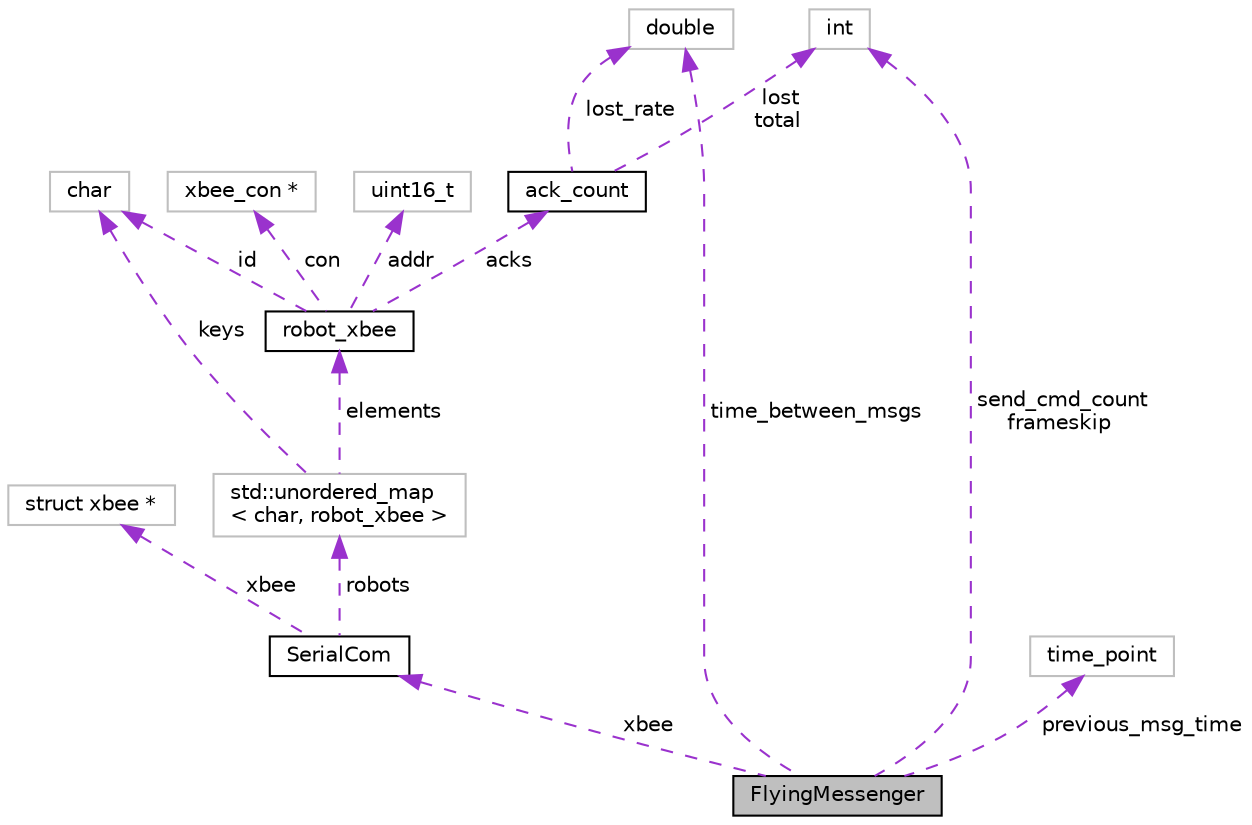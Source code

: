digraph "FlyingMessenger"
{
 // INTERACTIVE_SVG=YES
  edge [fontname="Helvetica",fontsize="10",labelfontname="Helvetica",labelfontsize="10"];
  node [fontname="Helvetica",fontsize="10",shape=record];
  Node1 [label="FlyingMessenger",height=0.2,width=0.4,color="black", fillcolor="grey75", style="filled", fontcolor="black"];
  Node2 -> Node1 [dir="back",color="darkorchid3",fontsize="10",style="dashed",label=" xbee" ,fontname="Helvetica"];
  Node2 [label="SerialCom",height=0.2,width=0.4,color="black", fillcolor="white", style="filled",URL="$class_serial_com.html"];
  Node3 -> Node2 [dir="back",color="darkorchid3",fontsize="10",style="dashed",label=" xbee" ,fontname="Helvetica"];
  Node3 [label="struct xbee *",height=0.2,width=0.4,color="grey75", fillcolor="white", style="filled"];
  Node4 -> Node2 [dir="back",color="darkorchid3",fontsize="10",style="dashed",label=" robots" ,fontname="Helvetica"];
  Node4 [label="std::unordered_map\l\< char, robot_xbee \>",height=0.2,width=0.4,color="grey75", fillcolor="white", style="filled"];
  Node5 -> Node4 [dir="back",color="darkorchid3",fontsize="10",style="dashed",label=" keys" ,fontname="Helvetica"];
  Node5 [label="char",height=0.2,width=0.4,color="grey75", fillcolor="white", style="filled"];
  Node6 -> Node4 [dir="back",color="darkorchid3",fontsize="10",style="dashed",label=" elements" ,fontname="Helvetica"];
  Node6 [label="robot_xbee",height=0.2,width=0.4,color="black", fillcolor="white", style="filled",URL="$structrobot__xbee.html"];
  Node7 -> Node6 [dir="back",color="darkorchid3",fontsize="10",style="dashed",label=" con" ,fontname="Helvetica"];
  Node7 [label="xbee_con *",height=0.2,width=0.4,color="grey75", fillcolor="white", style="filled"];
  Node8 -> Node6 [dir="back",color="darkorchid3",fontsize="10",style="dashed",label=" addr" ,fontname="Helvetica"];
  Node8 [label="uint16_t",height=0.2,width=0.4,color="grey75", fillcolor="white", style="filled"];
  Node5 -> Node6 [dir="back",color="darkorchid3",fontsize="10",style="dashed",label=" id" ,fontname="Helvetica"];
  Node9 -> Node6 [dir="back",color="darkorchid3",fontsize="10",style="dashed",label=" acks" ,fontname="Helvetica"];
  Node9 [label="ack_count",height=0.2,width=0.4,color="black", fillcolor="white", style="filled",URL="$structack__count.html"];
  Node10 -> Node9 [dir="back",color="darkorchid3",fontsize="10",style="dashed",label=" lost_rate" ,fontname="Helvetica"];
  Node10 [label="double",height=0.2,width=0.4,color="grey75", fillcolor="white", style="filled"];
  Node11 -> Node9 [dir="back",color="darkorchid3",fontsize="10",style="dashed",label=" lost\ntotal" ,fontname="Helvetica"];
  Node11 [label="int",height=0.2,width=0.4,color="grey75", fillcolor="white", style="filled"];
  Node12 -> Node1 [dir="back",color="darkorchid3",fontsize="10",style="dashed",label=" previous_msg_time" ,fontname="Helvetica"];
  Node12 [label="time_point",height=0.2,width=0.4,color="grey75", fillcolor="white", style="filled"];
  Node10 -> Node1 [dir="back",color="darkorchid3",fontsize="10",style="dashed",label=" time_between_msgs" ,fontname="Helvetica"];
  Node11 -> Node1 [dir="back",color="darkorchid3",fontsize="10",style="dashed",label=" send_cmd_count\nframeskip" ,fontname="Helvetica"];
}
